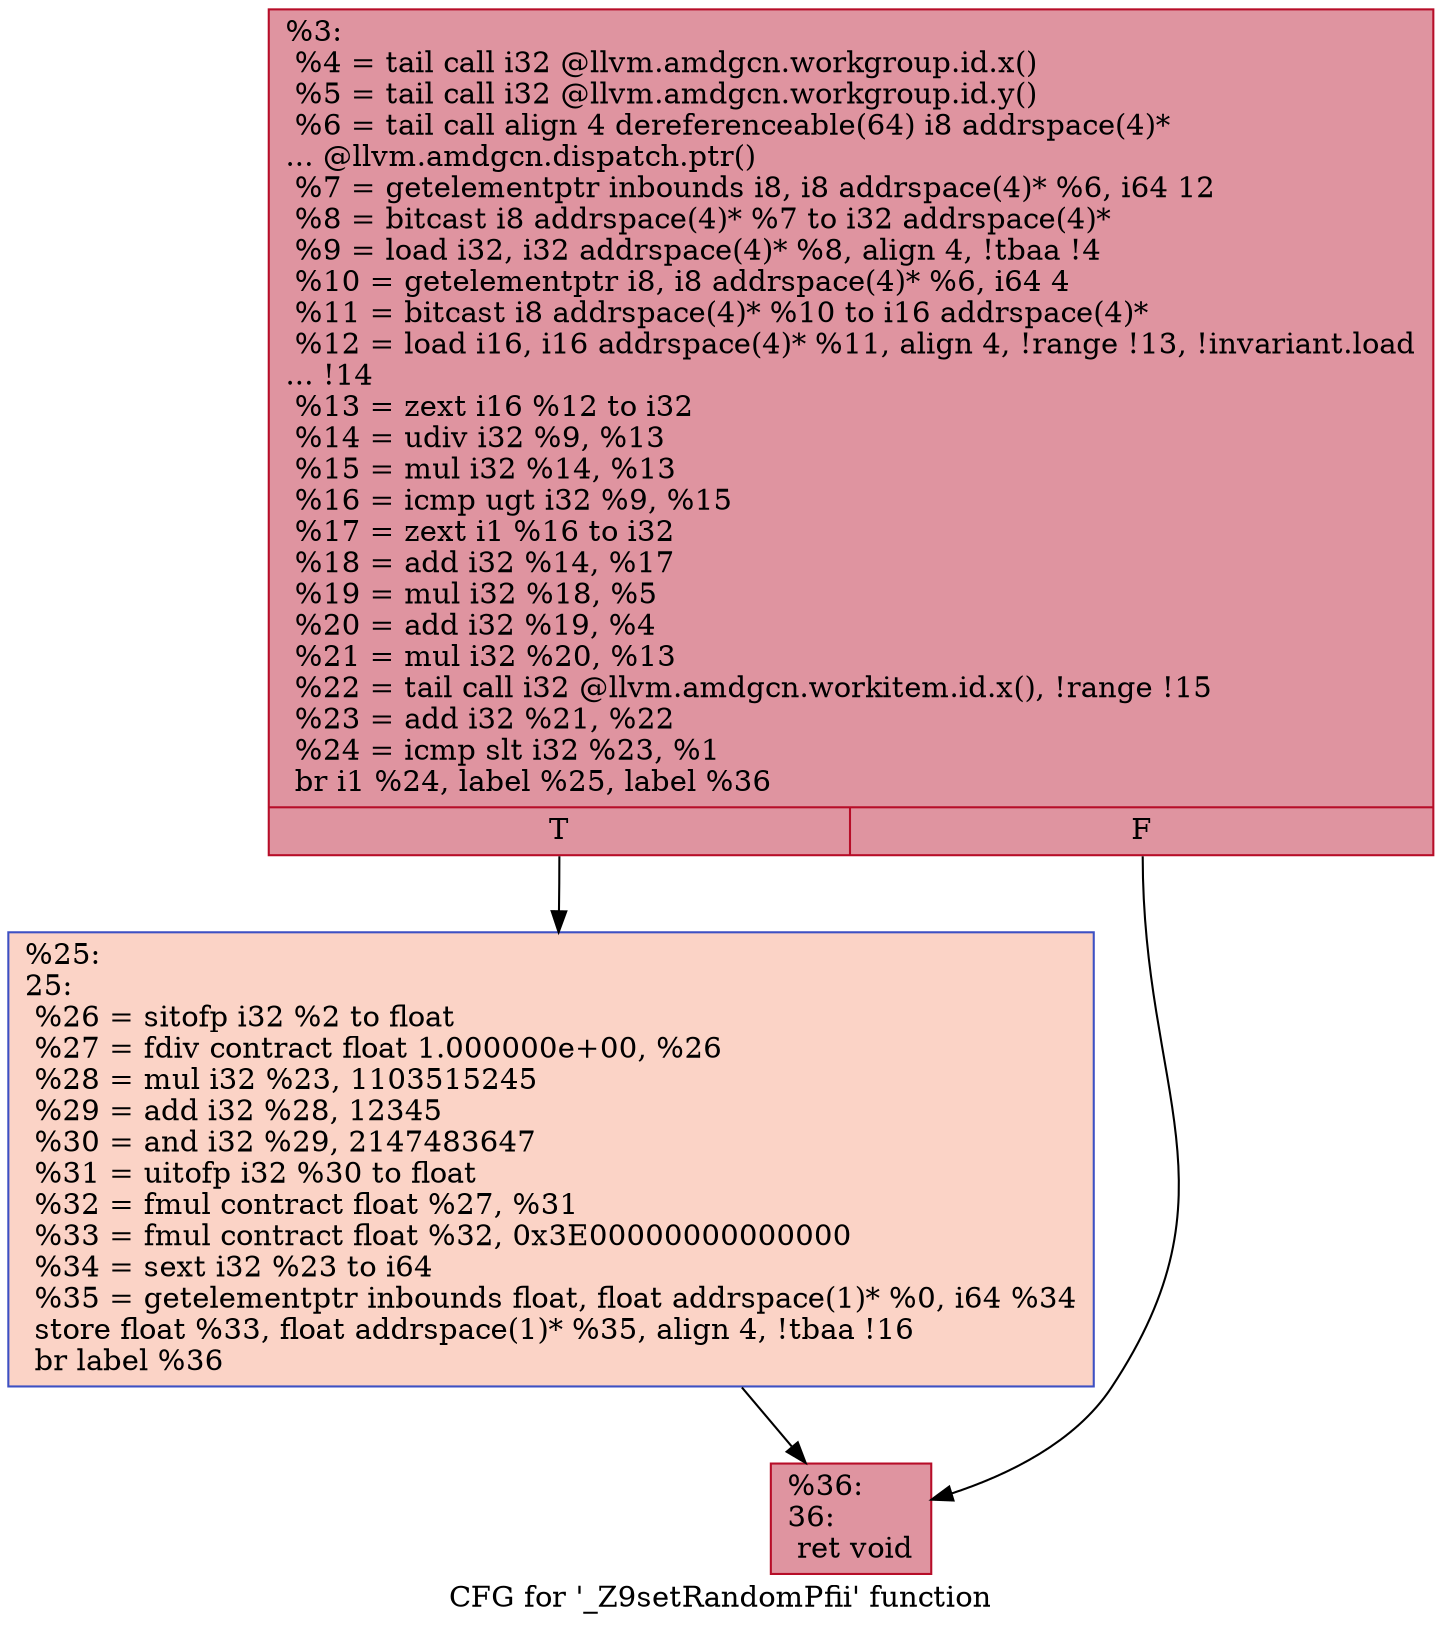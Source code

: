 digraph "CFG for '_Z9setRandomPfii' function" {
	label="CFG for '_Z9setRandomPfii' function";

	Node0x605c440 [shape=record,color="#b70d28ff", style=filled, fillcolor="#b70d2870",label="{%3:\l  %4 = tail call i32 @llvm.amdgcn.workgroup.id.x()\l  %5 = tail call i32 @llvm.amdgcn.workgroup.id.y()\l  %6 = tail call align 4 dereferenceable(64) i8 addrspace(4)*\l... @llvm.amdgcn.dispatch.ptr()\l  %7 = getelementptr inbounds i8, i8 addrspace(4)* %6, i64 12\l  %8 = bitcast i8 addrspace(4)* %7 to i32 addrspace(4)*\l  %9 = load i32, i32 addrspace(4)* %8, align 4, !tbaa !4\l  %10 = getelementptr i8, i8 addrspace(4)* %6, i64 4\l  %11 = bitcast i8 addrspace(4)* %10 to i16 addrspace(4)*\l  %12 = load i16, i16 addrspace(4)* %11, align 4, !range !13, !invariant.load\l... !14\l  %13 = zext i16 %12 to i32\l  %14 = udiv i32 %9, %13\l  %15 = mul i32 %14, %13\l  %16 = icmp ugt i32 %9, %15\l  %17 = zext i1 %16 to i32\l  %18 = add i32 %14, %17\l  %19 = mul i32 %18, %5\l  %20 = add i32 %19, %4\l  %21 = mul i32 %20, %13\l  %22 = tail call i32 @llvm.amdgcn.workitem.id.x(), !range !15\l  %23 = add i32 %21, %22\l  %24 = icmp slt i32 %23, %1\l  br i1 %24, label %25, label %36\l|{<s0>T|<s1>F}}"];
	Node0x605c440:s0 -> Node0x605ecb0;
	Node0x605c440:s1 -> Node0x605ed40;
	Node0x605ecb0 [shape=record,color="#3d50c3ff", style=filled, fillcolor="#f59c7d70",label="{%25:\l25:                                               \l  %26 = sitofp i32 %2 to float\l  %27 = fdiv contract float 1.000000e+00, %26\l  %28 = mul i32 %23, 1103515245\l  %29 = add i32 %28, 12345\l  %30 = and i32 %29, 2147483647\l  %31 = uitofp i32 %30 to float\l  %32 = fmul contract float %27, %31\l  %33 = fmul contract float %32, 0x3E00000000000000\l  %34 = sext i32 %23 to i64\l  %35 = getelementptr inbounds float, float addrspace(1)* %0, i64 %34\l  store float %33, float addrspace(1)* %35, align 4, !tbaa !16\l  br label %36\l}"];
	Node0x605ecb0 -> Node0x605ed40;
	Node0x605ed40 [shape=record,color="#b70d28ff", style=filled, fillcolor="#b70d2870",label="{%36:\l36:                                               \l  ret void\l}"];
}
